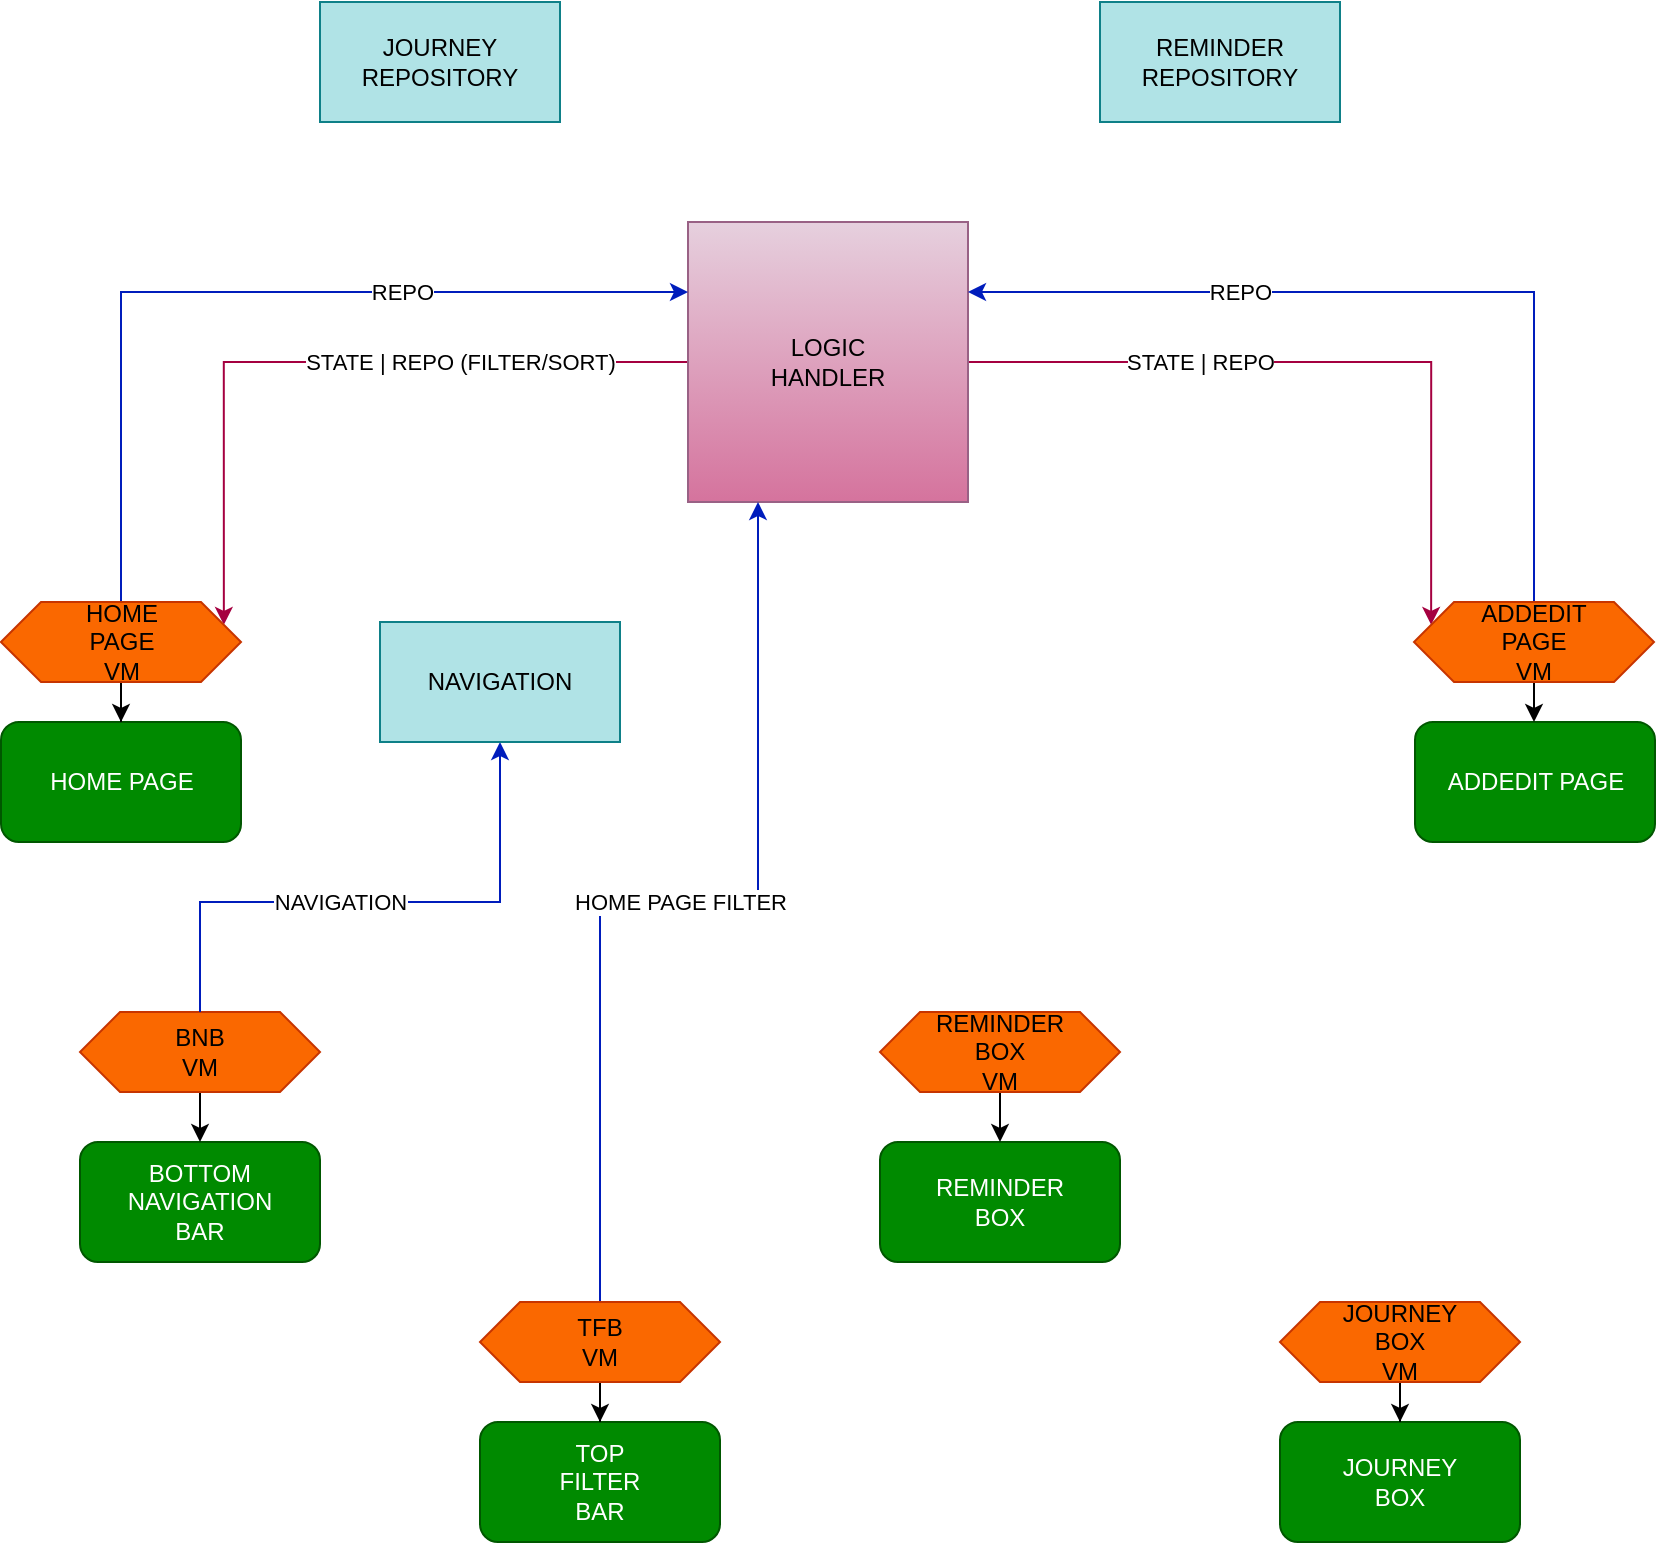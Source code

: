 <mxfile version="22.1.7" type="github">
  <diagram name="Page-1" id="EOqRFHhUFsaVSlL5GjUp">
    <mxGraphModel dx="1050" dy="577" grid="1" gridSize="10" guides="1" tooltips="1" connect="1" arrows="1" fold="1" page="1" pageScale="1" pageWidth="827" pageHeight="1169" math="0" shadow="0">
      <root>
        <mxCell id="0" />
        <mxCell id="1" parent="0" />
        <mxCell id="B4NFW2_He6Y6FCUZjmSe-1" value="HOME PAGE" style="rounded=1;whiteSpace=wrap;html=1;fillColor=#008a00;strokeColor=#005700;fontColor=#ffffff;" parent="1" vertex="1">
          <mxGeometry x="0.5" y="400" width="120" height="60" as="geometry" />
        </mxCell>
        <mxCell id="B4NFW2_He6Y6FCUZjmSe-2" value="ADDEDIT PAGE" style="rounded=1;whiteSpace=wrap;html=1;fillColor=#008a00;fontColor=#ffffff;strokeColor=#005700;" parent="1" vertex="1">
          <mxGeometry x="707.5" y="400" width="120" height="60" as="geometry" />
        </mxCell>
        <mxCell id="B4NFW2_He6Y6FCUZjmSe-3" value="BOTTOM&lt;br&gt;NAVIGATION&lt;br&gt;BAR" style="rounded=1;whiteSpace=wrap;html=1;fillColor=#008a00;fontColor=#ffffff;strokeColor=#005700;" parent="1" vertex="1">
          <mxGeometry x="40" y="610" width="120" height="60" as="geometry" />
        </mxCell>
        <mxCell id="B4NFW2_He6Y6FCUZjmSe-5" value="TOP&lt;br&gt;FILTER&lt;br&gt;BAR" style="rounded=1;whiteSpace=wrap;html=1;fillColor=#008a00;fontColor=#ffffff;strokeColor=#005700;" parent="1" vertex="1">
          <mxGeometry x="240" y="750" width="120" height="60" as="geometry" />
        </mxCell>
        <mxCell id="B4NFW2_He6Y6FCUZjmSe-6" value="REMINDER&lt;br&gt;BOX" style="rounded=1;whiteSpace=wrap;html=1;fillColor=#008a00;fontColor=#ffffff;strokeColor=#005700;" parent="1" vertex="1">
          <mxGeometry x="440" y="610" width="120" height="60" as="geometry" />
        </mxCell>
        <mxCell id="B4NFW2_He6Y6FCUZjmSe-7" value="JOURNEY&lt;br&gt;BOX" style="rounded=1;whiteSpace=wrap;html=1;fillColor=#008a00;fontColor=#ffffff;strokeColor=#005700;" parent="1" vertex="1">
          <mxGeometry x="640" y="750" width="120" height="60" as="geometry" />
        </mxCell>
        <mxCell id="B4NFW2_He6Y6FCUZjmSe-8" value="JOURNEY&lt;br&gt;REPOSITORY" style="rounded=0;whiteSpace=wrap;html=1;fillColor=#b0e3e6;strokeColor=#0e8088;" parent="1" vertex="1">
          <mxGeometry x="160" y="40" width="120" height="60" as="geometry" />
        </mxCell>
        <mxCell id="B4NFW2_He6Y6FCUZjmSe-9" value="REMINDER&lt;br&gt;REPOSITORY" style="rounded=0;whiteSpace=wrap;html=1;fillColor=#b0e3e6;strokeColor=#0e8088;" parent="1" vertex="1">
          <mxGeometry x="550" y="40" width="120" height="60" as="geometry" />
        </mxCell>
        <mxCell id="B4NFW2_He6Y6FCUZjmSe-26" value="STATE | REPO (FILTER/SORT)" style="edgeStyle=orthogonalEdgeStyle;rounded=0;orthogonalLoop=1;jettySize=auto;html=1;entryX=1;entryY=0.25;entryDx=0;entryDy=0;fillColor=#d80073;strokeColor=#A50040;" parent="1" source="B4NFW2_He6Y6FCUZjmSe-10" target="B4NFW2_He6Y6FCUZjmSe-11" edge="1">
          <mxGeometry x="-0.373" relative="1" as="geometry">
            <mxPoint as="offset" />
          </mxGeometry>
        </mxCell>
        <mxCell id="B4NFW2_He6Y6FCUZjmSe-28" value="STATE | REPO" style="edgeStyle=orthogonalEdgeStyle;rounded=0;orthogonalLoop=1;jettySize=auto;html=1;entryX=0;entryY=0.25;entryDx=0;entryDy=0;fillColor=#d80073;strokeColor=#A50040;" parent="1" source="B4NFW2_He6Y6FCUZjmSe-10" target="B4NFW2_He6Y6FCUZjmSe-13" edge="1">
          <mxGeometry x="-0.361" relative="1" as="geometry">
            <mxPoint as="offset" />
          </mxGeometry>
        </mxCell>
        <mxCell id="B4NFW2_He6Y6FCUZjmSe-10" value="LOGIC&lt;br&gt;HANDLER" style="whiteSpace=wrap;html=1;aspect=fixed;fillColor=#e6d0de;gradientColor=#d5739d;strokeColor=#996185;" parent="1" vertex="1">
          <mxGeometry x="344" y="150" width="140" height="140" as="geometry" />
        </mxCell>
        <mxCell id="B4NFW2_He6Y6FCUZjmSe-18" style="edgeStyle=orthogonalEdgeStyle;rounded=0;orthogonalLoop=1;jettySize=auto;html=1;" parent="1" source="B4NFW2_He6Y6FCUZjmSe-11" target="B4NFW2_He6Y6FCUZjmSe-1" edge="1">
          <mxGeometry relative="1" as="geometry" />
        </mxCell>
        <mxCell id="B4NFW2_He6Y6FCUZjmSe-24" value="REPO" style="edgeStyle=orthogonalEdgeStyle;rounded=0;orthogonalLoop=1;jettySize=auto;html=1;entryX=0;entryY=0.25;entryDx=0;entryDy=0;fillColor=#0050ef;strokeColor=#001DBC;" parent="1" source="B4NFW2_He6Y6FCUZjmSe-11" target="B4NFW2_He6Y6FCUZjmSe-10" edge="1">
          <mxGeometry x="0.345" relative="1" as="geometry">
            <Array as="points">
              <mxPoint x="61" y="185" />
            </Array>
            <mxPoint as="offset" />
          </mxGeometry>
        </mxCell>
        <mxCell id="B4NFW2_He6Y6FCUZjmSe-11" value="HOME&lt;br&gt;PAGE&lt;br&gt;VM" style="shape=hexagon;perimeter=hexagonPerimeter2;whiteSpace=wrap;html=1;fixedSize=1;fillColor=#fa6800;fontColor=#000000;strokeColor=#C73500;" parent="1" vertex="1">
          <mxGeometry x="0.5" y="340" width="120" height="40" as="geometry" />
        </mxCell>
        <mxCell id="B4NFW2_He6Y6FCUZjmSe-23" style="edgeStyle=orthogonalEdgeStyle;rounded=0;orthogonalLoop=1;jettySize=auto;html=1;" parent="1" source="B4NFW2_He6Y6FCUZjmSe-13" target="B4NFW2_He6Y6FCUZjmSe-2" edge="1">
          <mxGeometry relative="1" as="geometry" />
        </mxCell>
        <mxCell id="B4NFW2_He6Y6FCUZjmSe-27" value="REPO" style="edgeStyle=orthogonalEdgeStyle;rounded=0;orthogonalLoop=1;jettySize=auto;html=1;entryX=1;entryY=0.25;entryDx=0;entryDy=0;fillColor=#0050ef;strokeColor=#001DBC;" parent="1" source="B4NFW2_He6Y6FCUZjmSe-13" target="B4NFW2_He6Y6FCUZjmSe-10" edge="1">
          <mxGeometry x="0.379" relative="1" as="geometry">
            <Array as="points">
              <mxPoint x="767" y="185" />
            </Array>
            <mxPoint as="offset" />
          </mxGeometry>
        </mxCell>
        <mxCell id="B4NFW2_He6Y6FCUZjmSe-13" value="ADDEDIT&lt;br&gt;PAGE&lt;br&gt;VM" style="shape=hexagon;perimeter=hexagonPerimeter2;whiteSpace=wrap;html=1;fixedSize=1;fillColor=#fa6800;fontColor=#000000;strokeColor=#C73500;" parent="1" vertex="1">
          <mxGeometry x="707" y="340" width="120" height="40" as="geometry" />
        </mxCell>
        <mxCell id="B4NFW2_He6Y6FCUZjmSe-19" style="edgeStyle=orthogonalEdgeStyle;rounded=0;orthogonalLoop=1;jettySize=auto;html=1;" parent="1" source="B4NFW2_He6Y6FCUZjmSe-14" target="B4NFW2_He6Y6FCUZjmSe-3" edge="1">
          <mxGeometry relative="1" as="geometry" />
        </mxCell>
        <mxCell id="B4NFW2_He6Y6FCUZjmSe-14" value="BNB&lt;br&gt;VM" style="shape=hexagon;perimeter=hexagonPerimeter2;whiteSpace=wrap;html=1;fixedSize=1;fillColor=#fa6800;fontColor=#000000;strokeColor=#C73500;" parent="1" vertex="1">
          <mxGeometry x="40" y="545" width="120" height="40" as="geometry" />
        </mxCell>
        <mxCell id="B4NFW2_He6Y6FCUZjmSe-21" style="edgeStyle=orthogonalEdgeStyle;rounded=0;orthogonalLoop=1;jettySize=auto;html=1;" parent="1" source="B4NFW2_He6Y6FCUZjmSe-15" target="B4NFW2_He6Y6FCUZjmSe-5" edge="1">
          <mxGeometry relative="1" as="geometry" />
        </mxCell>
        <mxCell id="ThECKQ_tvTK0sIJ11mCW-1" value="HOME PAGE FILTER" style="edgeStyle=orthogonalEdgeStyle;rounded=0;orthogonalLoop=1;jettySize=auto;html=1;entryX=0.25;entryY=1;entryDx=0;entryDy=0;fillColor=#0050ef;strokeColor=#001DBC;" edge="1" parent="1" source="B4NFW2_He6Y6FCUZjmSe-15" target="B4NFW2_He6Y6FCUZjmSe-10">
          <mxGeometry relative="1" as="geometry" />
        </mxCell>
        <mxCell id="B4NFW2_He6Y6FCUZjmSe-15" value="TFB&lt;br&gt;VM" style="shape=hexagon;perimeter=hexagonPerimeter2;whiteSpace=wrap;html=1;fixedSize=1;fillColor=#fa6800;fontColor=#000000;strokeColor=#C73500;" parent="1" vertex="1">
          <mxGeometry x="240" y="690" width="120" height="40" as="geometry" />
        </mxCell>
        <mxCell id="B4NFW2_He6Y6FCUZjmSe-20" style="edgeStyle=orthogonalEdgeStyle;rounded=0;orthogonalLoop=1;jettySize=auto;html=1;" parent="1" source="B4NFW2_He6Y6FCUZjmSe-16" target="B4NFW2_He6Y6FCUZjmSe-6" edge="1">
          <mxGeometry relative="1" as="geometry" />
        </mxCell>
        <mxCell id="B4NFW2_He6Y6FCUZjmSe-16" value="REMINDER&lt;br&gt;BOX&lt;br&gt;VM" style="shape=hexagon;perimeter=hexagonPerimeter2;whiteSpace=wrap;html=1;fixedSize=1;fillColor=#fa6800;fontColor=#000000;strokeColor=#C73500;" parent="1" vertex="1">
          <mxGeometry x="440" y="545" width="120" height="40" as="geometry" />
        </mxCell>
        <mxCell id="B4NFW2_He6Y6FCUZjmSe-22" style="edgeStyle=orthogonalEdgeStyle;rounded=0;orthogonalLoop=1;jettySize=auto;html=1;" parent="1" source="B4NFW2_He6Y6FCUZjmSe-17" target="B4NFW2_He6Y6FCUZjmSe-7" edge="1">
          <mxGeometry relative="1" as="geometry" />
        </mxCell>
        <mxCell id="B4NFW2_He6Y6FCUZjmSe-17" value="JOURNEY&lt;br&gt;BOX&lt;br&gt;VM" style="shape=hexagon;perimeter=hexagonPerimeter2;whiteSpace=wrap;html=1;fixedSize=1;fillColor=#fa6800;fontColor=#000000;strokeColor=#C73500;" parent="1" vertex="1">
          <mxGeometry x="640" y="690" width="120" height="40" as="geometry" />
        </mxCell>
        <mxCell id="ThECKQ_tvTK0sIJ11mCW-4" value="NAVIGATION" style="edgeStyle=orthogonalEdgeStyle;rounded=0;orthogonalLoop=1;jettySize=auto;html=1;entryX=0.5;entryY=1;entryDx=0;entryDy=0;fillColor=#0050ef;strokeColor=#001DBC;" edge="1" parent="1" source="B4NFW2_He6Y6FCUZjmSe-14" target="B4NFW2_He6Y6FCUZjmSe-30">
          <mxGeometry x="-0.123" relative="1" as="geometry">
            <Array as="points">
              <mxPoint x="100" y="490" />
              <mxPoint x="250" y="490" />
            </Array>
            <mxPoint as="offset" />
            <mxPoint x="100" y="545" as="sourcePoint" />
            <mxPoint x="344" y="290" as="targetPoint" />
          </mxGeometry>
        </mxCell>
        <mxCell id="B4NFW2_He6Y6FCUZjmSe-30" value="NAVIGATION" style="rounded=0;whiteSpace=wrap;html=1;fillColor=#b0e3e6;strokeColor=#0e8088;" parent="1" vertex="1">
          <mxGeometry x="190" y="350" width="120" height="60" as="geometry" />
        </mxCell>
      </root>
    </mxGraphModel>
  </diagram>
</mxfile>
